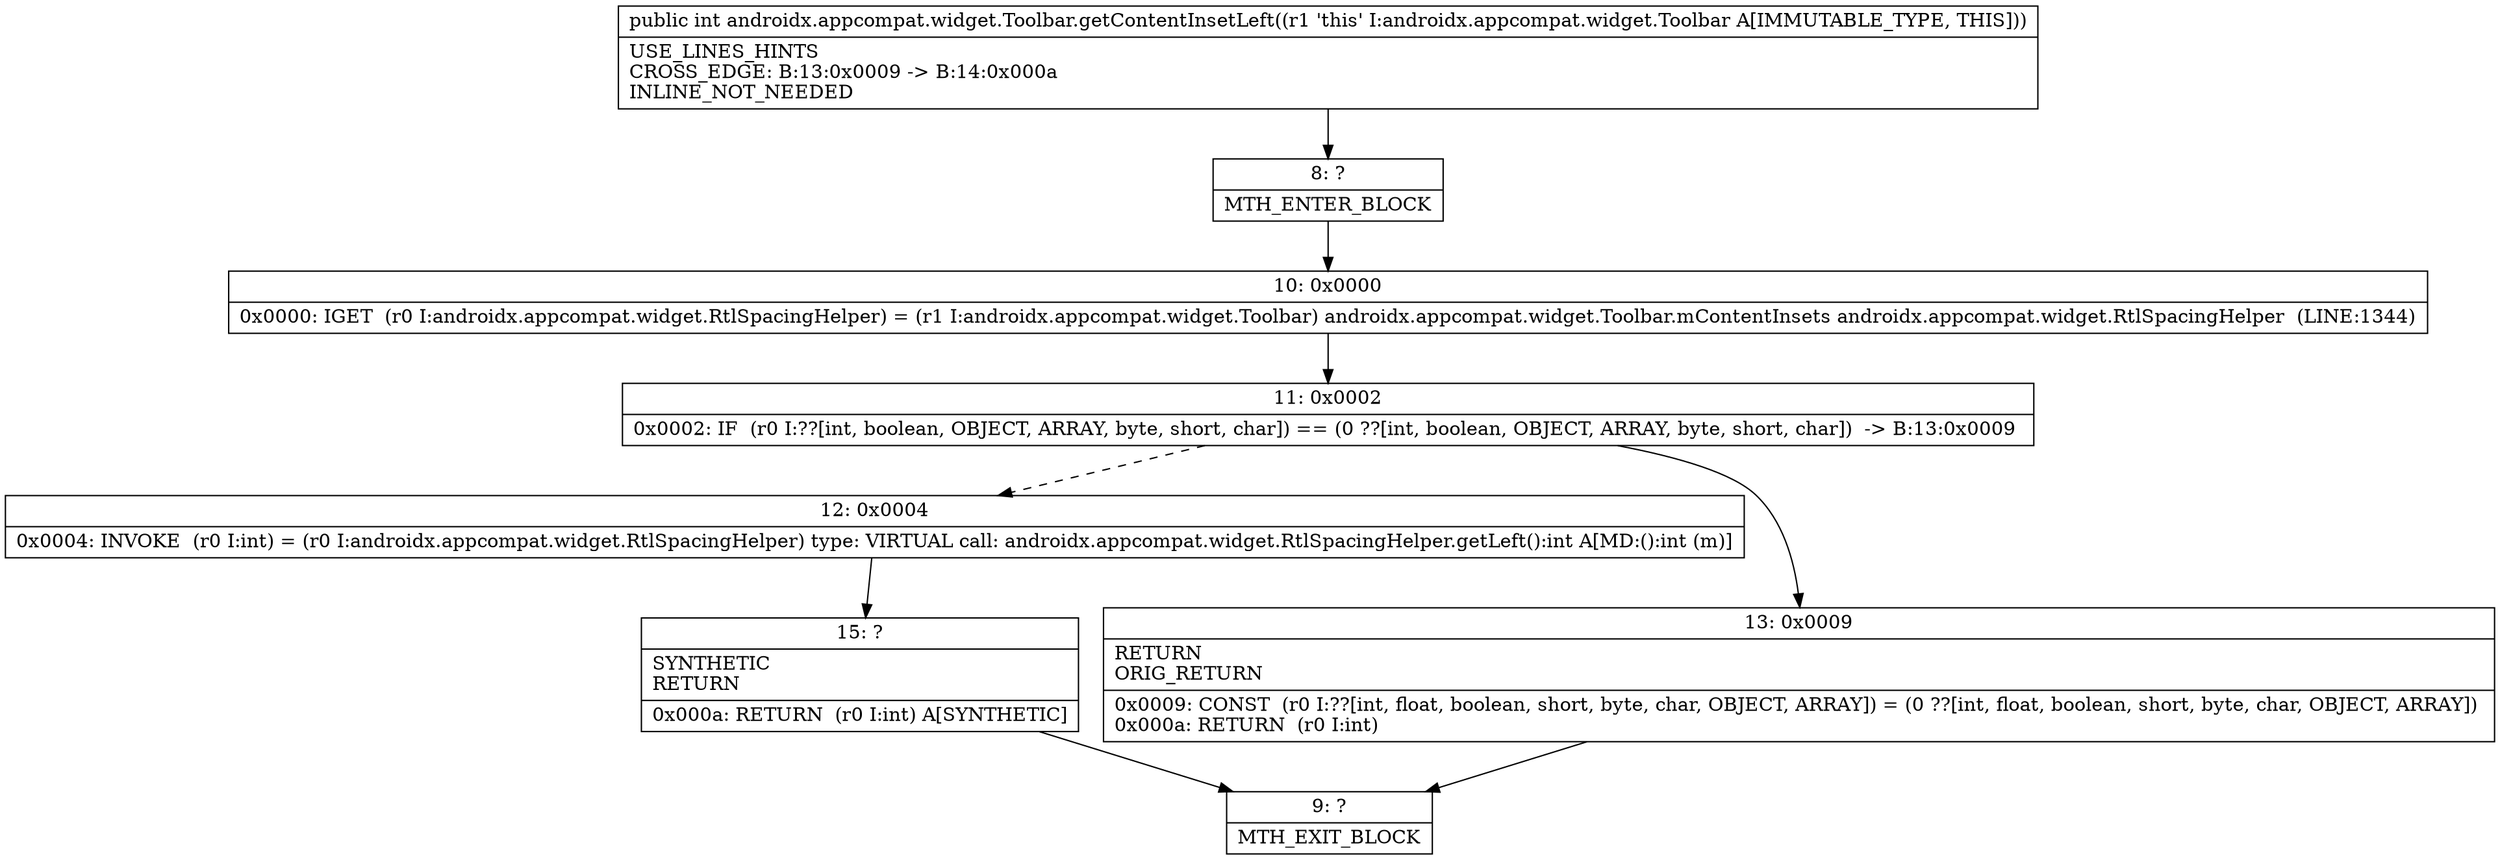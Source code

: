digraph "CFG forandroidx.appcompat.widget.Toolbar.getContentInsetLeft()I" {
Node_8 [shape=record,label="{8\:\ ?|MTH_ENTER_BLOCK\l}"];
Node_10 [shape=record,label="{10\:\ 0x0000|0x0000: IGET  (r0 I:androidx.appcompat.widget.RtlSpacingHelper) = (r1 I:androidx.appcompat.widget.Toolbar) androidx.appcompat.widget.Toolbar.mContentInsets androidx.appcompat.widget.RtlSpacingHelper  (LINE:1344)\l}"];
Node_11 [shape=record,label="{11\:\ 0x0002|0x0002: IF  (r0 I:??[int, boolean, OBJECT, ARRAY, byte, short, char]) == (0 ??[int, boolean, OBJECT, ARRAY, byte, short, char])  \-\> B:13:0x0009 \l}"];
Node_12 [shape=record,label="{12\:\ 0x0004|0x0004: INVOKE  (r0 I:int) = (r0 I:androidx.appcompat.widget.RtlSpacingHelper) type: VIRTUAL call: androidx.appcompat.widget.RtlSpacingHelper.getLeft():int A[MD:():int (m)]\l}"];
Node_15 [shape=record,label="{15\:\ ?|SYNTHETIC\lRETURN\l|0x000a: RETURN  (r0 I:int) A[SYNTHETIC]\l}"];
Node_9 [shape=record,label="{9\:\ ?|MTH_EXIT_BLOCK\l}"];
Node_13 [shape=record,label="{13\:\ 0x0009|RETURN\lORIG_RETURN\l|0x0009: CONST  (r0 I:??[int, float, boolean, short, byte, char, OBJECT, ARRAY]) = (0 ??[int, float, boolean, short, byte, char, OBJECT, ARRAY]) \l0x000a: RETURN  (r0 I:int) \l}"];
MethodNode[shape=record,label="{public int androidx.appcompat.widget.Toolbar.getContentInsetLeft((r1 'this' I:androidx.appcompat.widget.Toolbar A[IMMUTABLE_TYPE, THIS]))  | USE_LINES_HINTS\lCROSS_EDGE: B:13:0x0009 \-\> B:14:0x000a\lINLINE_NOT_NEEDED\l}"];
MethodNode -> Node_8;Node_8 -> Node_10;
Node_10 -> Node_11;
Node_11 -> Node_12[style=dashed];
Node_11 -> Node_13;
Node_12 -> Node_15;
Node_15 -> Node_9;
Node_13 -> Node_9;
}

